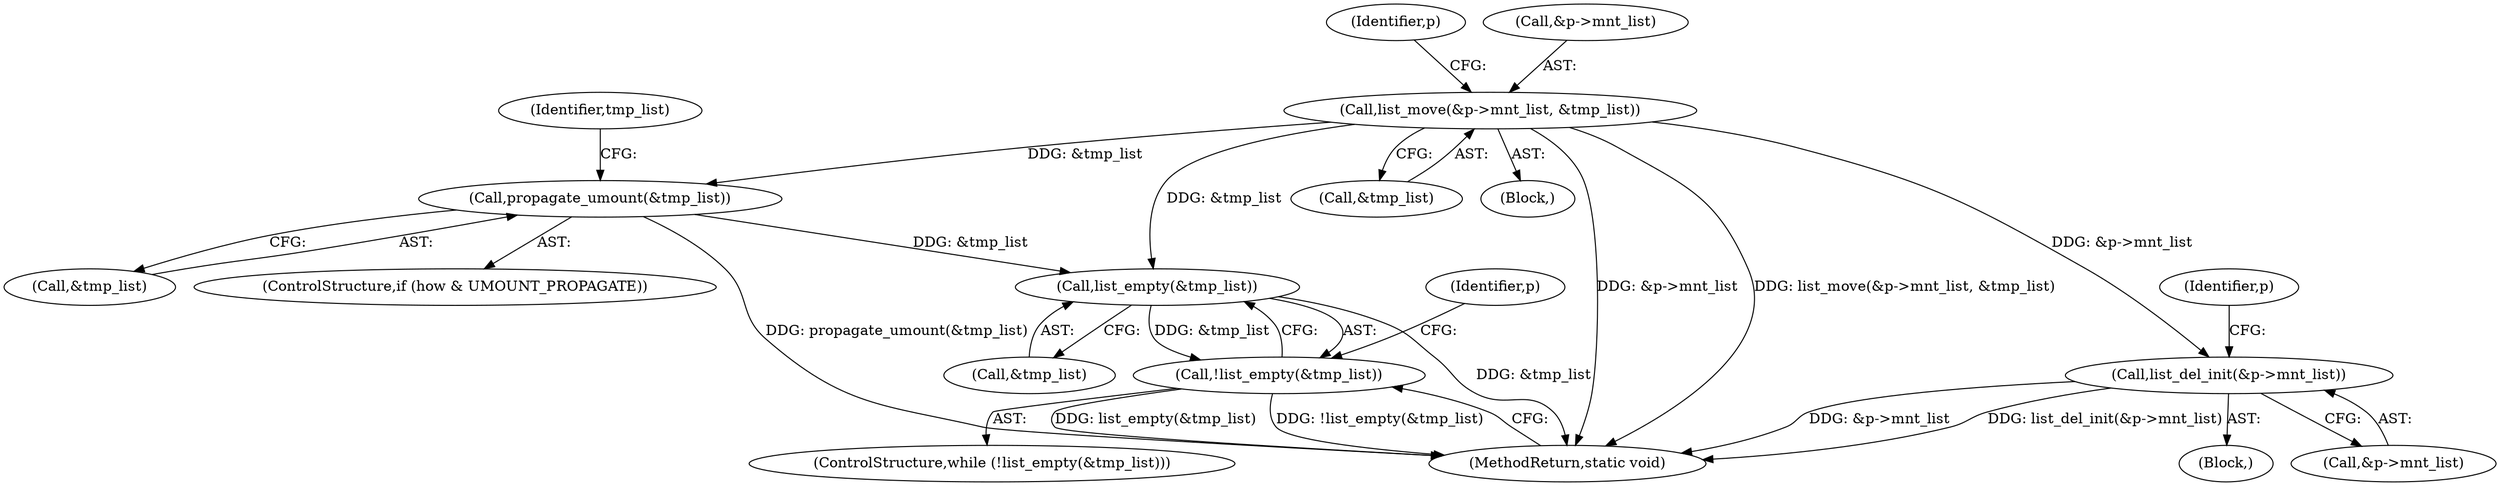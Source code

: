 digraph "0_linux_ce07d891a0891d3c0d0c2d73d577490486b809e1_1@API" {
"1000135" [label="(Call,list_move(&p->mnt_list, &tmp_list))"];
"1000152" [label="(Call,propagate_umount(&tmp_list))"];
"1000157" [label="(Call,list_empty(&tmp_list))"];
"1000156" [label="(Call,!list_empty(&tmp_list))"];
"1000167" [label="(Call,list_del_init(&p->mnt_list))"];
"1000123" [label="(Identifier,p)"];
"1000167" [label="(Call,list_del_init(&p->mnt_list))"];
"1000153" [label="(Call,&tmp_list)"];
"1000158" [label="(Call,&tmp_list)"];
"1000152" [label="(Call,propagate_umount(&tmp_list))"];
"1000156" [label="(Call,!list_empty(&tmp_list))"];
"1000174" [label="(Identifier,p)"];
"1000140" [label="(Call,&tmp_list)"];
"1000245" [label="(MethodReturn,static void)"];
"1000136" [label="(Call,&p->mnt_list)"];
"1000157" [label="(Call,list_empty(&tmp_list))"];
"1000168" [label="(Call,&p->mnt_list)"];
"1000148" [label="(ControlStructure,if (how & UMOUNT_PROPAGATE))"];
"1000159" [label="(Identifier,tmp_list)"];
"1000160" [label="(Block,)"];
"1000127" [label="(Block,)"];
"1000165" [label="(Identifier,p)"];
"1000155" [label="(ControlStructure,while (!list_empty(&tmp_list)))"];
"1000135" [label="(Call,list_move(&p->mnt_list, &tmp_list))"];
"1000135" -> "1000127"  [label="AST: "];
"1000135" -> "1000140"  [label="CFG: "];
"1000136" -> "1000135"  [label="AST: "];
"1000140" -> "1000135"  [label="AST: "];
"1000123" -> "1000135"  [label="CFG: "];
"1000135" -> "1000245"  [label="DDG: list_move(&p->mnt_list, &tmp_list)"];
"1000135" -> "1000245"  [label="DDG: &p->mnt_list"];
"1000135" -> "1000152"  [label="DDG: &tmp_list"];
"1000135" -> "1000157"  [label="DDG: &tmp_list"];
"1000135" -> "1000167"  [label="DDG: &p->mnt_list"];
"1000152" -> "1000148"  [label="AST: "];
"1000152" -> "1000153"  [label="CFG: "];
"1000153" -> "1000152"  [label="AST: "];
"1000159" -> "1000152"  [label="CFG: "];
"1000152" -> "1000245"  [label="DDG: propagate_umount(&tmp_list)"];
"1000152" -> "1000157"  [label="DDG: &tmp_list"];
"1000157" -> "1000156"  [label="AST: "];
"1000157" -> "1000158"  [label="CFG: "];
"1000158" -> "1000157"  [label="AST: "];
"1000156" -> "1000157"  [label="CFG: "];
"1000157" -> "1000245"  [label="DDG: &tmp_list"];
"1000157" -> "1000156"  [label="DDG: &tmp_list"];
"1000156" -> "1000155"  [label="AST: "];
"1000165" -> "1000156"  [label="CFG: "];
"1000245" -> "1000156"  [label="CFG: "];
"1000156" -> "1000245"  [label="DDG: list_empty(&tmp_list)"];
"1000156" -> "1000245"  [label="DDG: !list_empty(&tmp_list)"];
"1000167" -> "1000160"  [label="AST: "];
"1000167" -> "1000168"  [label="CFG: "];
"1000168" -> "1000167"  [label="AST: "];
"1000174" -> "1000167"  [label="CFG: "];
"1000167" -> "1000245"  [label="DDG: &p->mnt_list"];
"1000167" -> "1000245"  [label="DDG: list_del_init(&p->mnt_list)"];
}
